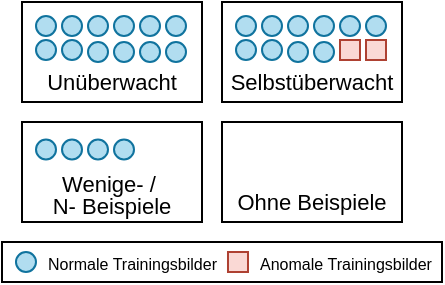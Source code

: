 <mxfile version="27.2.0">
  <diagram name="Seite-1" id="5rlcN-MIJn2jwEJ2UPRv">
    <mxGraphModel dx="1130" dy="603" grid="1" gridSize="10" guides="1" tooltips="1" connect="1" arrows="1" fold="1" page="1" pageScale="1" pageWidth="827" pageHeight="1169" math="0" shadow="0">
      <root>
        <mxCell id="0" />
        <mxCell id="1" parent="0" />
        <mxCell id="Fr0SkKWDWSNzRNx7TSYj-61" value="" style="group" parent="1" vertex="1" connectable="0">
          <mxGeometry x="180" y="200" width="90" height="50" as="geometry" />
        </mxCell>
        <mxCell id="Fr0SkKWDWSNzRNx7TSYj-30" value="&lt;div&gt;&lt;font style=&quot;font-size: 11px;&quot;&gt;&lt;br&gt;&lt;/font&gt;&lt;/div&gt;&lt;div&gt;&lt;font style=&quot;font-size: 11px;&quot;&gt;&lt;br&gt;&lt;/font&gt;&lt;/div&gt;&lt;div&gt;&lt;font style=&quot;font-size: 11px;&quot;&gt;Selbstüberwacht&lt;/font&gt;&lt;/div&gt;" style="rounded=0;whiteSpace=wrap;html=1;align=center;" parent="Fr0SkKWDWSNzRNx7TSYj-61" vertex="1">
          <mxGeometry width="90" height="50" as="geometry" />
        </mxCell>
        <mxCell id="Fr0SkKWDWSNzRNx7TSYj-31" value="" style="ellipse;whiteSpace=wrap;html=1;aspect=fixed;fillColor=#b1ddf0;strokeColor=#10739e;" parent="Fr0SkKWDWSNzRNx7TSYj-61" vertex="1">
          <mxGeometry x="7" y="7" width="10" height="10" as="geometry" />
        </mxCell>
        <mxCell id="Fr0SkKWDWSNzRNx7TSYj-32" value="" style="ellipse;whiteSpace=wrap;html=1;aspect=fixed;fillColor=#b1ddf0;strokeColor=#10739e;" parent="Fr0SkKWDWSNzRNx7TSYj-61" vertex="1">
          <mxGeometry x="20" y="7" width="10" height="10" as="geometry" />
        </mxCell>
        <mxCell id="Fr0SkKWDWSNzRNx7TSYj-33" value="" style="ellipse;whiteSpace=wrap;html=1;aspect=fixed;fillColor=#b1ddf0;strokeColor=#10739e;" parent="Fr0SkKWDWSNzRNx7TSYj-61" vertex="1">
          <mxGeometry x="33" y="7" width="10" height="10" as="geometry" />
        </mxCell>
        <mxCell id="Fr0SkKWDWSNzRNx7TSYj-34" value="" style="ellipse;whiteSpace=wrap;html=1;aspect=fixed;fillColor=#b1ddf0;strokeColor=#10739e;" parent="Fr0SkKWDWSNzRNx7TSYj-61" vertex="1">
          <mxGeometry x="46" y="7" width="10" height="10" as="geometry" />
        </mxCell>
        <mxCell id="Fr0SkKWDWSNzRNx7TSYj-35" value="" style="ellipse;whiteSpace=wrap;html=1;aspect=fixed;fillColor=#b1ddf0;strokeColor=#10739e;" parent="Fr0SkKWDWSNzRNx7TSYj-61" vertex="1">
          <mxGeometry x="59" y="7" width="10" height="10" as="geometry" />
        </mxCell>
        <mxCell id="Fr0SkKWDWSNzRNx7TSYj-36" value="" style="ellipse;whiteSpace=wrap;html=1;aspect=fixed;fillColor=#b1ddf0;strokeColor=#10739e;" parent="Fr0SkKWDWSNzRNx7TSYj-61" vertex="1">
          <mxGeometry x="72" y="7" width="10" height="10" as="geometry" />
        </mxCell>
        <mxCell id="Fr0SkKWDWSNzRNx7TSYj-37" value="" style="ellipse;whiteSpace=wrap;html=1;aspect=fixed;fillColor=#b1ddf0;strokeColor=#10739e;" parent="Fr0SkKWDWSNzRNx7TSYj-61" vertex="1">
          <mxGeometry x="7" y="19" width="10" height="10" as="geometry" />
        </mxCell>
        <mxCell id="Fr0SkKWDWSNzRNx7TSYj-38" value="" style="ellipse;whiteSpace=wrap;html=1;aspect=fixed;fillColor=#b1ddf0;strokeColor=#10739e;" parent="Fr0SkKWDWSNzRNx7TSYj-61" vertex="1">
          <mxGeometry x="20" y="19" width="10" height="10" as="geometry" />
        </mxCell>
        <mxCell id="Fr0SkKWDWSNzRNx7TSYj-41" value="" style="whiteSpace=wrap;html=1;aspect=fixed;fillColor=#fad9d5;strokeColor=#ae4132;" parent="Fr0SkKWDWSNzRNx7TSYj-61" vertex="1">
          <mxGeometry x="59" y="19" width="10" height="10" as="geometry" />
        </mxCell>
        <mxCell id="Fr0SkKWDWSNzRNx7TSYj-42" value="" style="whiteSpace=wrap;html=1;aspect=fixed;fillColor=#fad9d5;strokeColor=#ae4132;" parent="Fr0SkKWDWSNzRNx7TSYj-61" vertex="1">
          <mxGeometry x="72" y="19" width="10" height="10" as="geometry" />
        </mxCell>
        <mxCell id="Fr0SkKWDWSNzRNx7TSYj-43" value="" style="ellipse;whiteSpace=wrap;html=1;aspect=fixed;fillColor=#b1ddf0;strokeColor=#10739e;" parent="Fr0SkKWDWSNzRNx7TSYj-61" vertex="1">
          <mxGeometry x="33" y="20" width="10" height="10" as="geometry" />
        </mxCell>
        <mxCell id="Fr0SkKWDWSNzRNx7TSYj-44" value="" style="ellipse;whiteSpace=wrap;html=1;aspect=fixed;fillColor=#b1ddf0;strokeColor=#10739e;" parent="Fr0SkKWDWSNzRNx7TSYj-61" vertex="1">
          <mxGeometry x="46" y="20" width="10" height="10" as="geometry" />
        </mxCell>
        <mxCell id="Fr0SkKWDWSNzRNx7TSYj-77" value="&lt;div&gt;&lt;font style=&quot;font-size: 11px;&quot;&gt;&lt;br&gt;&lt;/font&gt;&lt;/div&gt;&lt;div&gt;&lt;font style=&quot;font-size: 11px;&quot;&gt;&lt;br&gt;&lt;/font&gt;&lt;/div&gt;&lt;div&gt;&lt;font style=&quot;font-size: 11px;&quot;&gt;Ohne Beispiele&lt;/font&gt;&lt;/div&gt;" style="rounded=0;whiteSpace=wrap;html=1;align=center;" parent="1" vertex="1">
          <mxGeometry x="180" y="260" width="90" height="50" as="geometry" />
        </mxCell>
        <mxCell id="Fr0SkKWDWSNzRNx7TSYj-91" value="" style="group" parent="1" vertex="1" connectable="0">
          <mxGeometry x="80" y="200" width="90" height="50" as="geometry" />
        </mxCell>
        <mxCell id="Fr0SkKWDWSNzRNx7TSYj-64" value="&lt;div&gt;&lt;font style=&quot;font-size: 11px;&quot;&gt;&lt;br&gt;&lt;/font&gt;&lt;/div&gt;&lt;div&gt;&lt;font style=&quot;font-size: 11px;&quot;&gt;&lt;br&gt;&lt;/font&gt;&lt;/div&gt;&lt;div&gt;&lt;font style=&quot;font-size: 11px;&quot;&gt;Unüberwacht&lt;/font&gt;&lt;/div&gt;" style="rounded=0;whiteSpace=wrap;html=1;align=center;" parent="Fr0SkKWDWSNzRNx7TSYj-91" vertex="1">
          <mxGeometry width="90" height="50" as="geometry" />
        </mxCell>
        <mxCell id="Fr0SkKWDWSNzRNx7TSYj-65" value="" style="ellipse;whiteSpace=wrap;html=1;aspect=fixed;fillColor=#b1ddf0;strokeColor=#10739e;" parent="Fr0SkKWDWSNzRNx7TSYj-91" vertex="1">
          <mxGeometry x="7" y="7" width="10" height="10" as="geometry" />
        </mxCell>
        <mxCell id="Fr0SkKWDWSNzRNx7TSYj-66" value="" style="ellipse;whiteSpace=wrap;html=1;aspect=fixed;fillColor=#b1ddf0;strokeColor=#10739e;" parent="Fr0SkKWDWSNzRNx7TSYj-91" vertex="1">
          <mxGeometry x="20" y="7" width="10" height="10" as="geometry" />
        </mxCell>
        <mxCell id="Fr0SkKWDWSNzRNx7TSYj-67" value="" style="ellipse;whiteSpace=wrap;html=1;aspect=fixed;fillColor=#b1ddf0;strokeColor=#10739e;" parent="Fr0SkKWDWSNzRNx7TSYj-91" vertex="1">
          <mxGeometry x="33" y="7" width="10" height="10" as="geometry" />
        </mxCell>
        <mxCell id="Fr0SkKWDWSNzRNx7TSYj-68" value="" style="ellipse;whiteSpace=wrap;html=1;aspect=fixed;fillColor=#b1ddf0;strokeColor=#10739e;" parent="Fr0SkKWDWSNzRNx7TSYj-91" vertex="1">
          <mxGeometry x="46" y="7" width="10" height="10" as="geometry" />
        </mxCell>
        <mxCell id="Fr0SkKWDWSNzRNx7TSYj-69" value="" style="ellipse;whiteSpace=wrap;html=1;aspect=fixed;fillColor=#b1ddf0;strokeColor=#10739e;" parent="Fr0SkKWDWSNzRNx7TSYj-91" vertex="1">
          <mxGeometry x="59" y="7" width="10" height="10" as="geometry" />
        </mxCell>
        <mxCell id="Fr0SkKWDWSNzRNx7TSYj-70" value="" style="ellipse;whiteSpace=wrap;html=1;aspect=fixed;fillColor=#b1ddf0;strokeColor=#10739e;" parent="Fr0SkKWDWSNzRNx7TSYj-91" vertex="1">
          <mxGeometry x="72" y="7" width="10" height="10" as="geometry" />
        </mxCell>
        <mxCell id="Fr0SkKWDWSNzRNx7TSYj-71" value="" style="ellipse;whiteSpace=wrap;html=1;aspect=fixed;fillColor=#b1ddf0;strokeColor=#10739e;" parent="Fr0SkKWDWSNzRNx7TSYj-91" vertex="1">
          <mxGeometry x="7" y="19" width="10" height="10" as="geometry" />
        </mxCell>
        <mxCell id="Fr0SkKWDWSNzRNx7TSYj-72" value="" style="ellipse;whiteSpace=wrap;html=1;aspect=fixed;fillColor=#b1ddf0;strokeColor=#10739e;" parent="Fr0SkKWDWSNzRNx7TSYj-91" vertex="1">
          <mxGeometry x="20" y="19" width="10" height="10" as="geometry" />
        </mxCell>
        <mxCell id="Fr0SkKWDWSNzRNx7TSYj-73" value="" style="ellipse;whiteSpace=wrap;html=1;aspect=fixed;fillColor=#b1ddf0;strokeColor=#10739e;" parent="Fr0SkKWDWSNzRNx7TSYj-91" vertex="1">
          <mxGeometry x="33" y="20" width="10" height="10" as="geometry" />
        </mxCell>
        <mxCell id="Fr0SkKWDWSNzRNx7TSYj-74" value="" style="ellipse;whiteSpace=wrap;html=1;aspect=fixed;fillColor=#b1ddf0;strokeColor=#10739e;" parent="Fr0SkKWDWSNzRNx7TSYj-91" vertex="1">
          <mxGeometry x="46" y="20" width="10" height="10" as="geometry" />
        </mxCell>
        <mxCell id="Fr0SkKWDWSNzRNx7TSYj-75" value="" style="ellipse;whiteSpace=wrap;html=1;aspect=fixed;fillColor=#b1ddf0;strokeColor=#10739e;" parent="Fr0SkKWDWSNzRNx7TSYj-91" vertex="1">
          <mxGeometry x="59" y="20" width="10" height="10" as="geometry" />
        </mxCell>
        <mxCell id="Fr0SkKWDWSNzRNx7TSYj-76" value="" style="ellipse;whiteSpace=wrap;html=1;aspect=fixed;fillColor=#b1ddf0;strokeColor=#10739e;" parent="Fr0SkKWDWSNzRNx7TSYj-91" vertex="1">
          <mxGeometry x="72" y="20" width="10" height="10" as="geometry" />
        </mxCell>
        <mxCell id="Fr0SkKWDWSNzRNx7TSYj-102" value="" style="group" parent="1" vertex="1" connectable="0">
          <mxGeometry x="70" y="320" width="220" height="20" as="geometry" />
        </mxCell>
        <mxCell id="Fr0SkKWDWSNzRNx7TSYj-5" value="" style="rounded=0;whiteSpace=wrap;html=1;container=0;" parent="Fr0SkKWDWSNzRNx7TSYj-102" vertex="1">
          <mxGeometry width="220" height="20" as="geometry" />
        </mxCell>
        <mxCell id="Fr0SkKWDWSNzRNx7TSYj-3" value="" style="whiteSpace=wrap;html=1;aspect=fixed;fillColor=#fad9d5;strokeColor=#ae4132;container=0;" parent="Fr0SkKWDWSNzRNx7TSYj-102" vertex="1">
          <mxGeometry x="112.995" y="5" width="10" height="10" as="geometry" />
        </mxCell>
        <mxCell id="Fr0SkKWDWSNzRNx7TSYj-4" value="" style="ellipse;whiteSpace=wrap;html=1;aspect=fixed;fillColor=#b1ddf0;strokeColor=#10739E;container=0;" parent="Fr0SkKWDWSNzRNx7TSYj-102" vertex="1">
          <mxGeometry x="6.995" y="5" width="10" height="10" as="geometry" />
        </mxCell>
        <mxCell id="Fr0SkKWDWSNzRNx7TSYj-6" value="&lt;div align=&quot;left&quot;&gt;&lt;font style=&quot;font-size: 8px;&quot;&gt;&lt;span style=&quot;color: light-dark(rgb(0, 0, 0), rgb(84, 169, 206));&quot;&gt;Normale&lt;/span&gt; Trainingsbilder&lt;/font&gt;&lt;/div&gt;" style="text;html=1;align=left;verticalAlign=middle;whiteSpace=wrap;rounded=0;container=0;" parent="Fr0SkKWDWSNzRNx7TSYj-102" vertex="1">
          <mxGeometry x="21" y="2.5" width="90" height="15" as="geometry" />
        </mxCell>
        <mxCell id="Fr0SkKWDWSNzRNx7TSYj-7" value="&lt;div align=&quot;left&quot;&gt;&lt;font style=&quot;font-size: 8px;&quot;&gt;&lt;span style=&quot;color: light-dark(rgb(0, 0, 0), rgb(236, 143, 130));&quot;&gt;Anomale&lt;/span&gt;&amp;nbsp;Trainingsbilder&lt;/font&gt;&lt;/div&gt;" style="text;html=1;align=left;verticalAlign=middle;whiteSpace=wrap;rounded=0;container=0;" parent="Fr0SkKWDWSNzRNx7TSYj-102" vertex="1">
          <mxGeometry x="127" y="2.5" width="92.55" height="15" as="geometry" />
        </mxCell>
        <mxCell id="Fr0SkKWDWSNzRNx7TSYj-93" value="" style="group" parent="1" vertex="1" connectable="0">
          <mxGeometry x="80" y="260" width="90" height="50" as="geometry" />
        </mxCell>
        <mxCell id="Fr0SkKWDWSNzRNx7TSYj-48" value="&lt;div style=&quot;line-height: 100%;&quot;&gt;&lt;div&gt;&lt;div style=&quot;line-height: 70%;&quot;&gt;&lt;div&gt;&lt;font style=&quot;font-size: 11px; line-height: 100%;&quot;&gt;&lt;br&gt;&lt;/font&gt;&lt;/div&gt;&lt;div&gt;&lt;font style=&quot;font-size: 11px; line-height: 100%;&quot;&gt;&lt;br&gt;&lt;/font&gt;&lt;/div&gt;&lt;div&gt;&lt;font style=&quot;font-size: 11px; line-height: 100%;&quot;&gt;Wenige- /&amp;nbsp;&lt;br&gt;N- Beispiele&lt;/font&gt;&lt;/div&gt;&lt;/div&gt;&lt;/div&gt;&lt;/div&gt;" style="rounded=0;whiteSpace=wrap;html=1;align=center;" parent="Fr0SkKWDWSNzRNx7TSYj-93" vertex="1">
          <mxGeometry width="90" height="50" as="geometry" />
        </mxCell>
        <mxCell id="Fr0SkKWDWSNzRNx7TSYj-49" value="" style="ellipse;whiteSpace=wrap;html=1;aspect=fixed;fillColor=#b1ddf0;strokeColor=#10739e;" parent="Fr0SkKWDWSNzRNx7TSYj-93" vertex="1">
          <mxGeometry x="7" y="8.75" width="10" height="10" as="geometry" />
        </mxCell>
        <mxCell id="Fr0SkKWDWSNzRNx7TSYj-50" value="" style="ellipse;whiteSpace=wrap;html=1;aspect=fixed;fillColor=#b1ddf0;strokeColor=#10739e;" parent="Fr0SkKWDWSNzRNx7TSYj-93" vertex="1">
          <mxGeometry x="20" y="8.75" width="10" height="10" as="geometry" />
        </mxCell>
        <mxCell id="Fr0SkKWDWSNzRNx7TSYj-51" value="" style="ellipse;whiteSpace=wrap;html=1;aspect=fixed;fillColor=#b1ddf0;strokeColor=#10739e;" parent="Fr0SkKWDWSNzRNx7TSYj-93" vertex="1">
          <mxGeometry x="33" y="8.75" width="10" height="10" as="geometry" />
        </mxCell>
        <mxCell id="Fr0SkKWDWSNzRNx7TSYj-52" value="" style="ellipse;whiteSpace=wrap;html=1;aspect=fixed;fillColor=#b1ddf0;strokeColor=#10739e;" parent="Fr0SkKWDWSNzRNx7TSYj-93" vertex="1">
          <mxGeometry x="46" y="8.75" width="10" height="10" as="geometry" />
        </mxCell>
      </root>
    </mxGraphModel>
  </diagram>
</mxfile>
